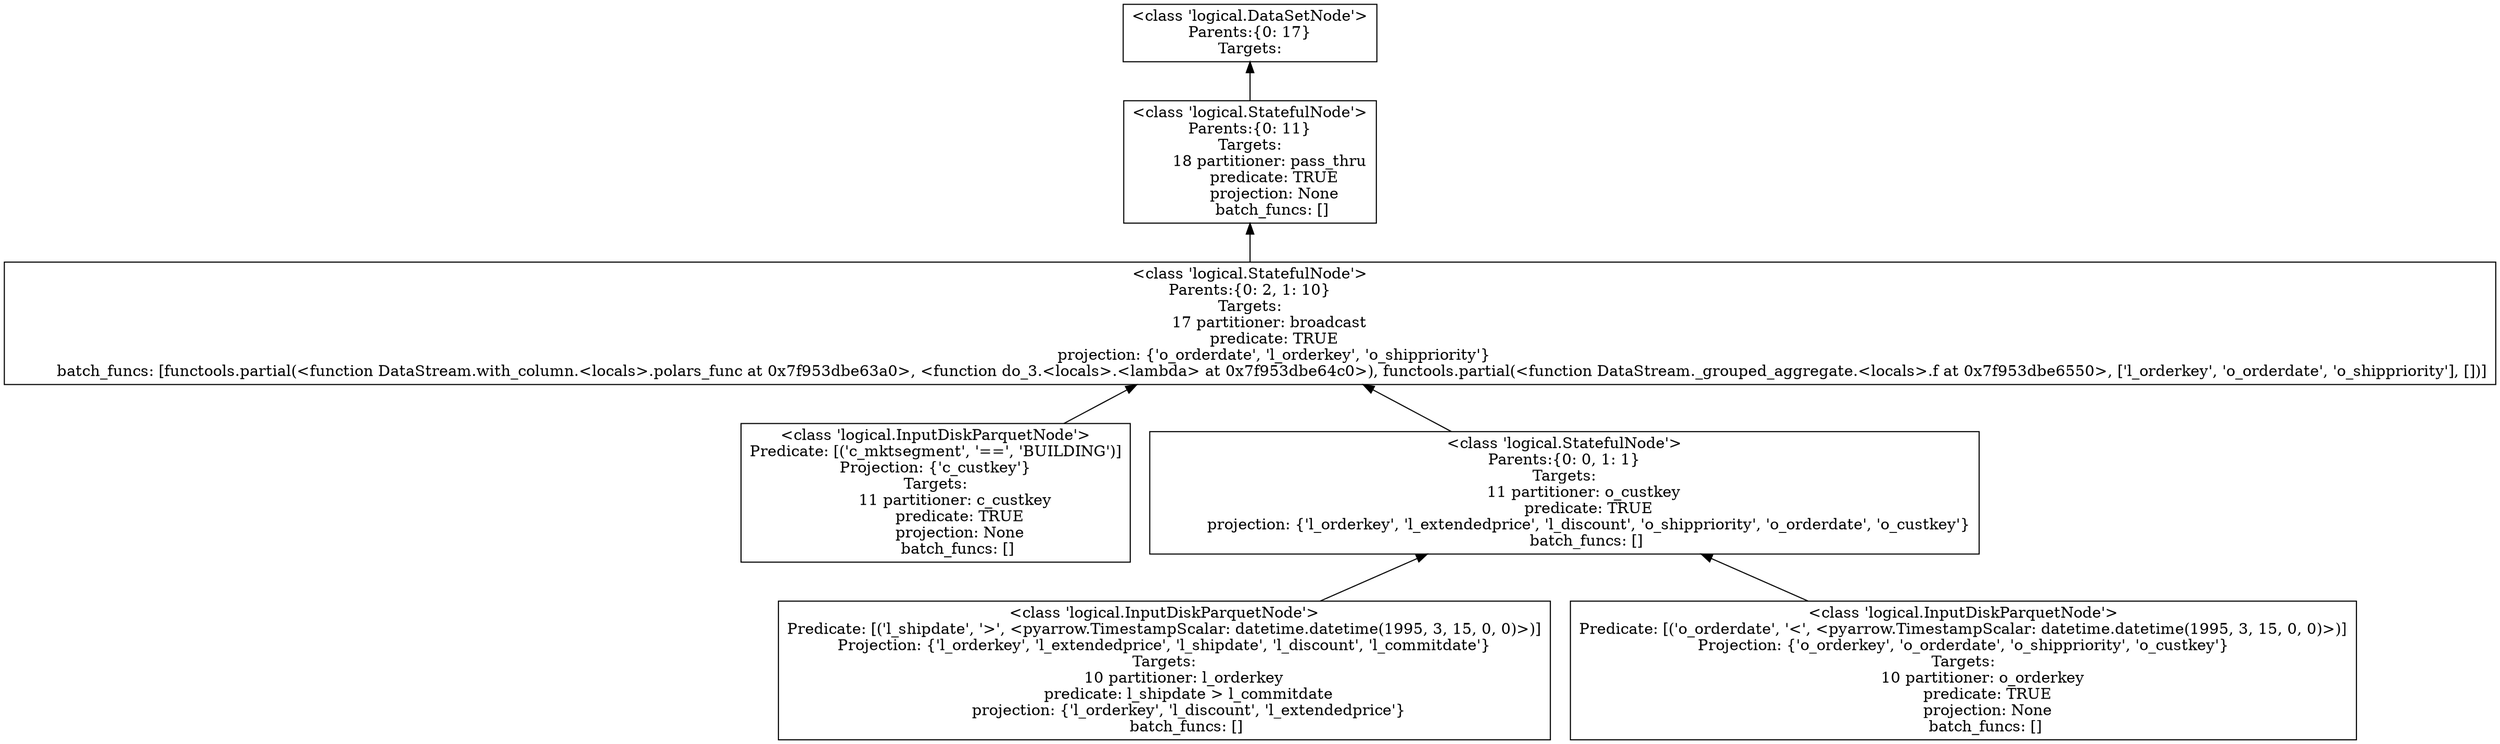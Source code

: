 digraph "logical-plan" {
	graph [rankdir=BT]
	node [shape=box]
	18 [label="<class 'logical.DataSetNode'>
Parents:{0: 17}
Targets:"]
	17 [label="<class 'logical.StatefulNode'>
Parents:{0: 11}
Targets:
	18 partitioner: pass_thru
	  predicate: TRUE
	  projection: None
	 batch_funcs: []"]
	11 [label="<class 'logical.StatefulNode'>
Parents:{0: 2, 1: 10}
Targets:
	17 partitioner: broadcast
	  predicate: TRUE
	  projection: {'o_orderdate', 'l_orderkey', 'o_shippriority'}
	 batch_funcs: [functools.partial(<function DataStream.with_column.<locals>.polars_func at 0x7f953dbe63a0>, <function do_3.<locals>.<lambda> at 0x7f953dbe64c0>), functools.partial(<function DataStream._grouped_aggregate.<locals>.f at 0x7f953dbe6550>, ['l_orderkey', 'o_orderdate', 'o_shippriority'], [])]"]
	2 [label="<class 'logical.InputDiskParquetNode'>
Predicate: [('c_mktsegment', '==', 'BUILDING')]
Projection: {'c_custkey'}
Targets:
	11 partitioner: c_custkey
	  predicate: TRUE
	  projection: None
	 batch_funcs: []"]
	2 -> 11
	10 [label="<class 'logical.StatefulNode'>
Parents:{0: 0, 1: 1}
Targets:
	11 partitioner: o_custkey
	  predicate: TRUE
	  projection: {'l_orderkey', 'l_extendedprice', 'l_discount', 'o_shippriority', 'o_orderdate', 'o_custkey'}
	 batch_funcs: []"]
	0 [label="<class 'logical.InputDiskParquetNode'>
Predicate: [('l_shipdate', '>', <pyarrow.TimestampScalar: datetime.datetime(1995, 3, 15, 0, 0)>)]
Projection: {'l_orderkey', 'l_extendedprice', 'l_shipdate', 'l_discount', 'l_commitdate'}
Targets:
	10 partitioner: l_orderkey
	  predicate: l_shipdate > l_commitdate
	  projection: {'l_orderkey', 'l_discount', 'l_extendedprice'}
	 batch_funcs: []"]
	0 -> 10
	1 [label="<class 'logical.InputDiskParquetNode'>
Predicate: [('o_orderdate', '<', <pyarrow.TimestampScalar: datetime.datetime(1995, 3, 15, 0, 0)>)]
Projection: {'o_orderkey', 'o_orderdate', 'o_shippriority', 'o_custkey'}
Targets:
	10 partitioner: o_orderkey
	  predicate: TRUE
	  projection: None
	 batch_funcs: []"]
	1 -> 10
	10 -> 11
	11 -> 17
	17 -> 18
}
